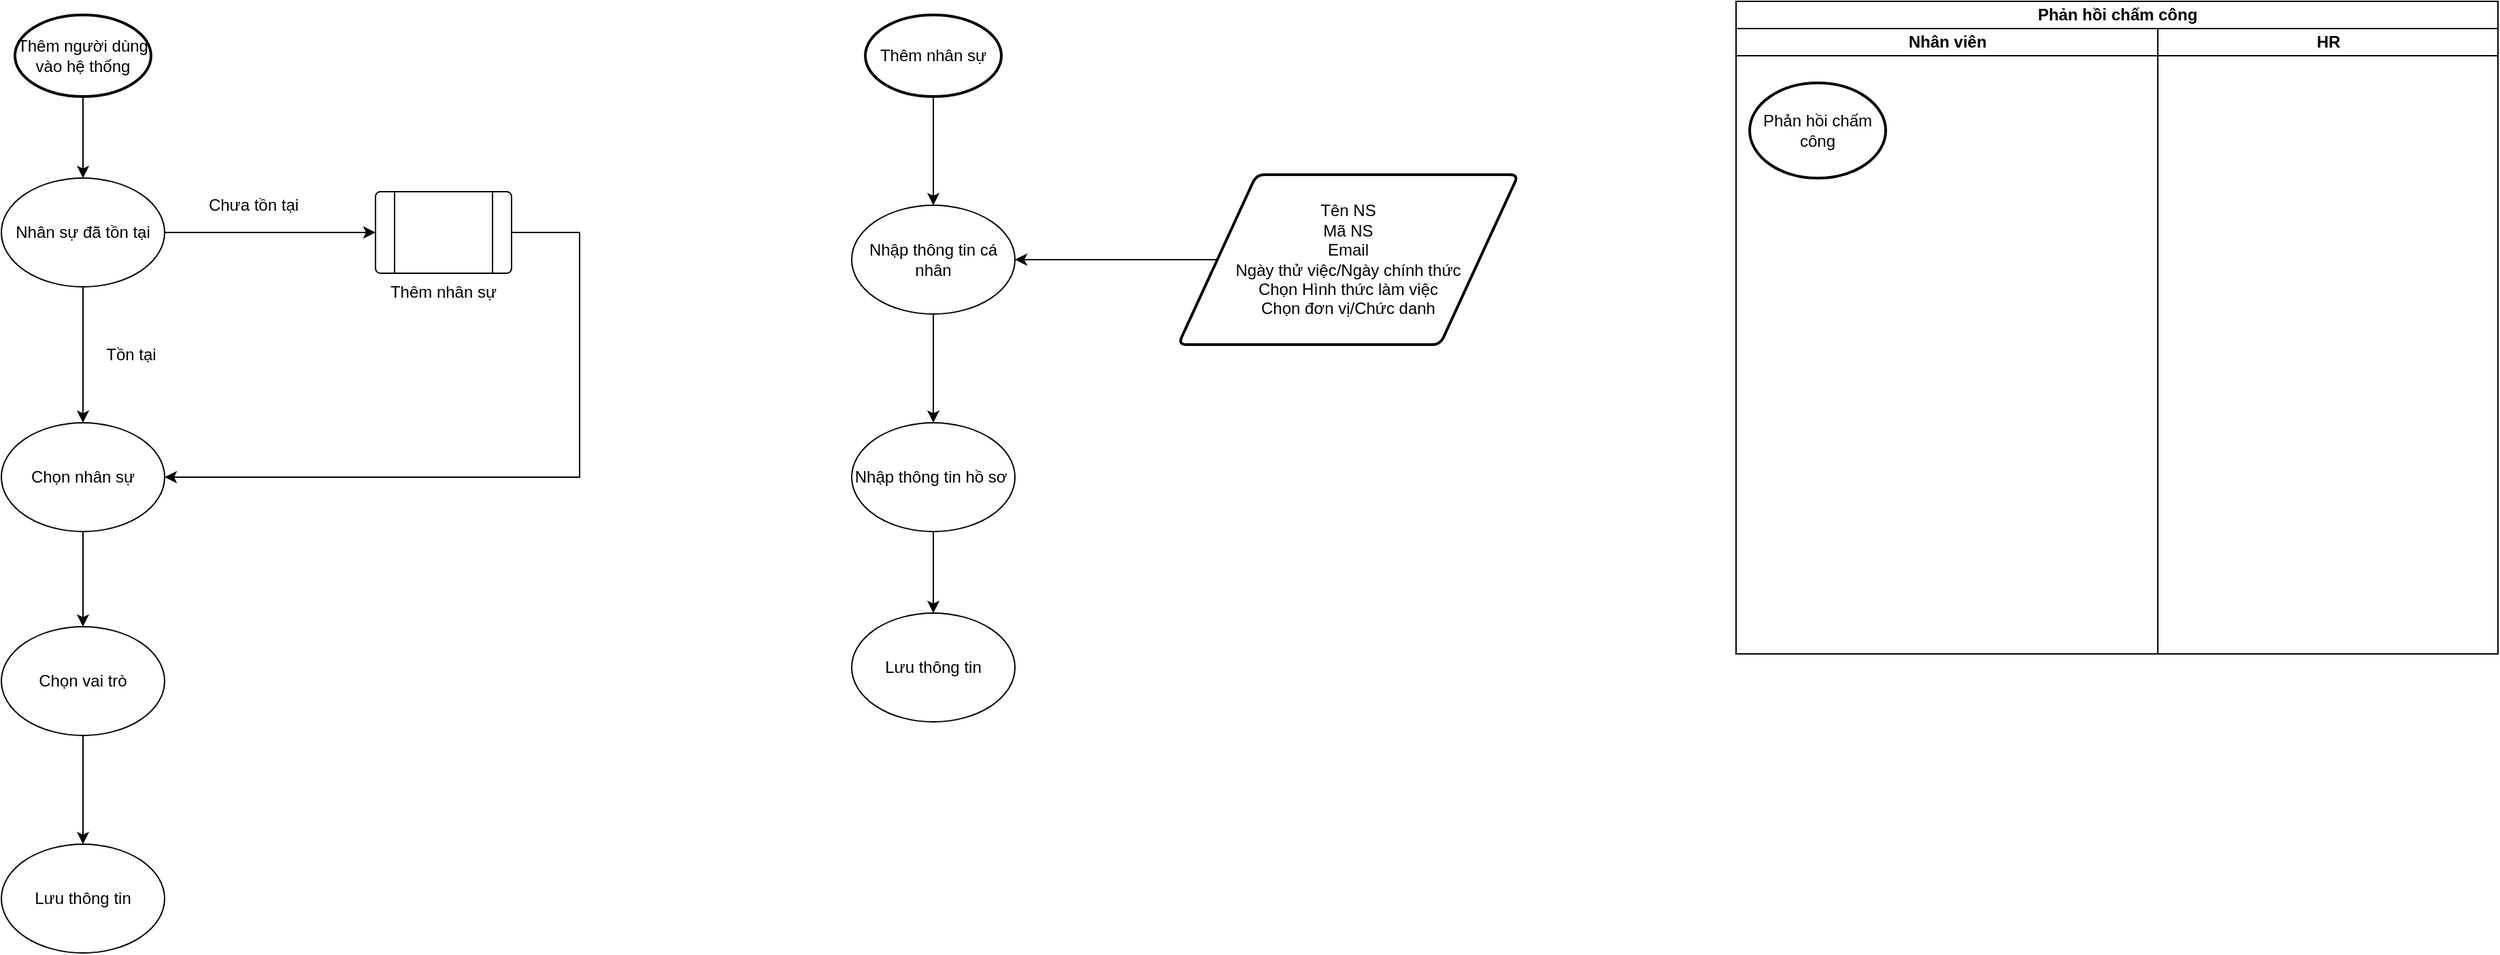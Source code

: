 <mxfile version="14.5.3" type="github">
  <diagram id="OnWkohsjED-JVvMXsNpU" name="Page-1">
    <mxGraphModel dx="1422" dy="794" grid="1" gridSize="10" guides="1" tooltips="1" connect="1" arrows="1" fold="1" page="1" pageScale="1" pageWidth="850" pageHeight="1100" math="0" shadow="0">
      <root>
        <mxCell id="0" />
        <mxCell id="1" parent="0" />
        <mxCell id="KjtllUWYRAtZ3XhFJOtX-8" style="edgeStyle=orthogonalEdgeStyle;rounded=0;orthogonalLoop=1;jettySize=auto;html=1;exitX=0.5;exitY=1;exitDx=0;exitDy=0;" edge="1" parent="1" source="KjtllUWYRAtZ3XhFJOtX-5" target="KjtllUWYRAtZ3XhFJOtX-7">
          <mxGeometry relative="1" as="geometry" />
        </mxCell>
        <mxCell id="KjtllUWYRAtZ3XhFJOtX-11" style="edgeStyle=orthogonalEdgeStyle;rounded=0;orthogonalLoop=1;jettySize=auto;html=1;entryX=0;entryY=0.5;entryDx=0;entryDy=0;" edge="1" parent="1" source="KjtllUWYRAtZ3XhFJOtX-5">
          <mxGeometry relative="1" as="geometry">
            <mxPoint x="590" y="260" as="targetPoint" />
          </mxGeometry>
        </mxCell>
        <mxCell id="KjtllUWYRAtZ3XhFJOtX-5" value="Nhân sự đã tồn tại" style="ellipse;whiteSpace=wrap;html=1;" vertex="1" parent="1">
          <mxGeometry x="315" y="220" width="120" height="80" as="geometry" />
        </mxCell>
        <mxCell id="KjtllUWYRAtZ3XhFJOtX-16" style="edgeStyle=orthogonalEdgeStyle;rounded=0;orthogonalLoop=1;jettySize=auto;html=1;exitX=0.5;exitY=1;exitDx=0;exitDy=0;entryX=0.5;entryY=0;entryDx=0;entryDy=0;" edge="1" parent="1" source="KjtllUWYRAtZ3XhFJOtX-7" target="KjtllUWYRAtZ3XhFJOtX-15">
          <mxGeometry relative="1" as="geometry" />
        </mxCell>
        <mxCell id="KjtllUWYRAtZ3XhFJOtX-7" value="Chọn nhân sự" style="ellipse;whiteSpace=wrap;html=1;" vertex="1" parent="1">
          <mxGeometry x="315" y="400" width="120" height="80" as="geometry" />
        </mxCell>
        <mxCell id="KjtllUWYRAtZ3XhFJOtX-9" value="Tồn tại" style="text;html=1;align=center;verticalAlign=middle;resizable=0;points=[];autosize=1;" vertex="1" parent="1">
          <mxGeometry x="385" y="340" width="50" height="20" as="geometry" />
        </mxCell>
        <mxCell id="KjtllUWYRAtZ3XhFJOtX-10" value="Chưa tồn tại" style="text;html=1;align=center;verticalAlign=middle;resizable=0;points=[];autosize=1;" vertex="1" parent="1">
          <mxGeometry x="460" y="230" width="80" height="20" as="geometry" />
        </mxCell>
        <mxCell id="KjtllUWYRAtZ3XhFJOtX-13" style="edgeStyle=orthogonalEdgeStyle;rounded=0;orthogonalLoop=1;jettySize=auto;html=1;entryX=1;entryY=0.5;entryDx=0;entryDy=0;" edge="1" parent="1" source="KjtllUWYRAtZ3XhFJOtX-12" target="KjtllUWYRAtZ3XhFJOtX-7">
          <mxGeometry relative="1" as="geometry">
            <Array as="points">
              <mxPoint x="740" y="260" />
              <mxPoint x="740" y="440" />
            </Array>
          </mxGeometry>
        </mxCell>
        <mxCell id="KjtllUWYRAtZ3XhFJOtX-12" value="Thêm nhân sự" style="verticalLabelPosition=bottom;verticalAlign=top;html=1;shape=process;whiteSpace=wrap;rounded=1;size=0.14;arcSize=6;" vertex="1" parent="1">
          <mxGeometry x="590" y="230" width="100" height="60" as="geometry" />
        </mxCell>
        <mxCell id="KjtllUWYRAtZ3XhFJOtX-25" style="edgeStyle=orthogonalEdgeStyle;rounded=0;orthogonalLoop=1;jettySize=auto;html=1;" edge="1" parent="1" source="KjtllUWYRAtZ3XhFJOtX-15" target="KjtllUWYRAtZ3XhFJOtX-24">
          <mxGeometry relative="1" as="geometry" />
        </mxCell>
        <mxCell id="KjtllUWYRAtZ3XhFJOtX-15" value="Chọn vai trò" style="ellipse;whiteSpace=wrap;html=1;" vertex="1" parent="1">
          <mxGeometry x="315" y="550" width="120" height="80" as="geometry" />
        </mxCell>
        <mxCell id="KjtllUWYRAtZ3XhFJOtX-19" style="edgeStyle=orthogonalEdgeStyle;rounded=0;orthogonalLoop=1;jettySize=auto;html=1;entryX=0.5;entryY=0;entryDx=0;entryDy=0;" edge="1" parent="1" source="KjtllUWYRAtZ3XhFJOtX-18" target="KjtllUWYRAtZ3XhFJOtX-5">
          <mxGeometry relative="1" as="geometry" />
        </mxCell>
        <mxCell id="KjtllUWYRAtZ3XhFJOtX-18" value="Thêm người dùng vào hệ thống" style="strokeWidth=2;html=1;shape=mxgraph.flowchart.start_1;whiteSpace=wrap;" vertex="1" parent="1">
          <mxGeometry x="325" y="100" width="100" height="60" as="geometry" />
        </mxCell>
        <mxCell id="KjtllUWYRAtZ3XhFJOtX-22" style="edgeStyle=orthogonalEdgeStyle;rounded=0;orthogonalLoop=1;jettySize=auto;html=1;" edge="1" parent="1" source="KjtllUWYRAtZ3XhFJOtX-20" target="KjtllUWYRAtZ3XhFJOtX-21">
          <mxGeometry relative="1" as="geometry" />
        </mxCell>
        <mxCell id="KjtllUWYRAtZ3XhFJOtX-20" value="Thêm nhân sự" style="strokeWidth=2;html=1;shape=mxgraph.flowchart.start_1;whiteSpace=wrap;" vertex="1" parent="1">
          <mxGeometry x="950" y="100" width="100" height="60" as="geometry" />
        </mxCell>
        <mxCell id="KjtllUWYRAtZ3XhFJOtX-31" style="edgeStyle=orthogonalEdgeStyle;rounded=0;orthogonalLoop=1;jettySize=auto;html=1;entryX=0.5;entryY=0;entryDx=0;entryDy=0;" edge="1" parent="1" source="KjtllUWYRAtZ3XhFJOtX-21" target="KjtllUWYRAtZ3XhFJOtX-30">
          <mxGeometry relative="1" as="geometry" />
        </mxCell>
        <mxCell id="KjtllUWYRAtZ3XhFJOtX-21" value="Nhập thông tin cá nhân" style="ellipse;whiteSpace=wrap;html=1;" vertex="1" parent="1">
          <mxGeometry x="940" y="240" width="120" height="80" as="geometry" />
        </mxCell>
        <mxCell id="KjtllUWYRAtZ3XhFJOtX-24" value="Lưu thông tin" style="ellipse;whiteSpace=wrap;html=1;" vertex="1" parent="1">
          <mxGeometry x="315" y="710" width="120" height="80" as="geometry" />
        </mxCell>
        <mxCell id="KjtllUWYRAtZ3XhFJOtX-26" value="Lưu thông tin" style="ellipse;whiteSpace=wrap;html=1;" vertex="1" parent="1">
          <mxGeometry x="940" y="540" width="120" height="80" as="geometry" />
        </mxCell>
        <mxCell id="KjtllUWYRAtZ3XhFJOtX-29" style="edgeStyle=orthogonalEdgeStyle;rounded=0;orthogonalLoop=1;jettySize=auto;html=1;entryX=1;entryY=0.5;entryDx=0;entryDy=0;" edge="1" parent="1" source="KjtllUWYRAtZ3XhFJOtX-28" target="KjtllUWYRAtZ3XhFJOtX-21">
          <mxGeometry relative="1" as="geometry" />
        </mxCell>
        <mxCell id="KjtllUWYRAtZ3XhFJOtX-28" value="Tên NS&lt;br&gt;Mã NS&lt;br&gt;Email&lt;br&gt;Ngày thử việc/Ngày chính thức&lt;br&gt;Chọn Hình thức làm việc&lt;br&gt;Chọn đơn vị/Chức danh" style="shape=parallelogram;html=1;strokeWidth=2;perimeter=parallelogramPerimeter;whiteSpace=wrap;rounded=1;arcSize=12;size=0.23;" vertex="1" parent="1">
          <mxGeometry x="1180" y="217.5" width="250" height="125" as="geometry" />
        </mxCell>
        <mxCell id="KjtllUWYRAtZ3XhFJOtX-32" style="edgeStyle=orthogonalEdgeStyle;rounded=0;orthogonalLoop=1;jettySize=auto;html=1;entryX=0.5;entryY=0;entryDx=0;entryDy=0;" edge="1" parent="1" source="KjtllUWYRAtZ3XhFJOtX-30" target="KjtllUWYRAtZ3XhFJOtX-26">
          <mxGeometry relative="1" as="geometry" />
        </mxCell>
        <mxCell id="KjtllUWYRAtZ3XhFJOtX-30" value="Nhập thông tin hồ sơ&amp;nbsp;" style="ellipse;whiteSpace=wrap;html=1;" vertex="1" parent="1">
          <mxGeometry x="940" y="400" width="120" height="80" as="geometry" />
        </mxCell>
        <mxCell id="KjtllUWYRAtZ3XhFJOtX-33" value="Phản hồi chấm công" style="swimlane;html=1;childLayout=stackLayout;resizeParent=1;resizeParentMax=0;startSize=20;" vertex="1" parent="1">
          <mxGeometry x="1590" y="90" width="560" height="480" as="geometry" />
        </mxCell>
        <mxCell id="KjtllUWYRAtZ3XhFJOtX-34" value="Nhân viên" style="swimlane;html=1;startSize=20;" vertex="1" parent="KjtllUWYRAtZ3XhFJOtX-33">
          <mxGeometry y="20" width="310" height="460" as="geometry" />
        </mxCell>
        <mxCell id="KjtllUWYRAtZ3XhFJOtX-37" value="Phản hồi chấm công" style="strokeWidth=2;html=1;shape=mxgraph.flowchart.start_2;whiteSpace=wrap;" vertex="1" parent="KjtllUWYRAtZ3XhFJOtX-34">
          <mxGeometry x="10" y="40" width="100" height="70" as="geometry" />
        </mxCell>
        <mxCell id="KjtllUWYRAtZ3XhFJOtX-35" value="HR" style="swimlane;html=1;startSize=20;" vertex="1" parent="KjtllUWYRAtZ3XhFJOtX-33">
          <mxGeometry x="310" y="20" width="250" height="460" as="geometry" />
        </mxCell>
      </root>
    </mxGraphModel>
  </diagram>
</mxfile>

